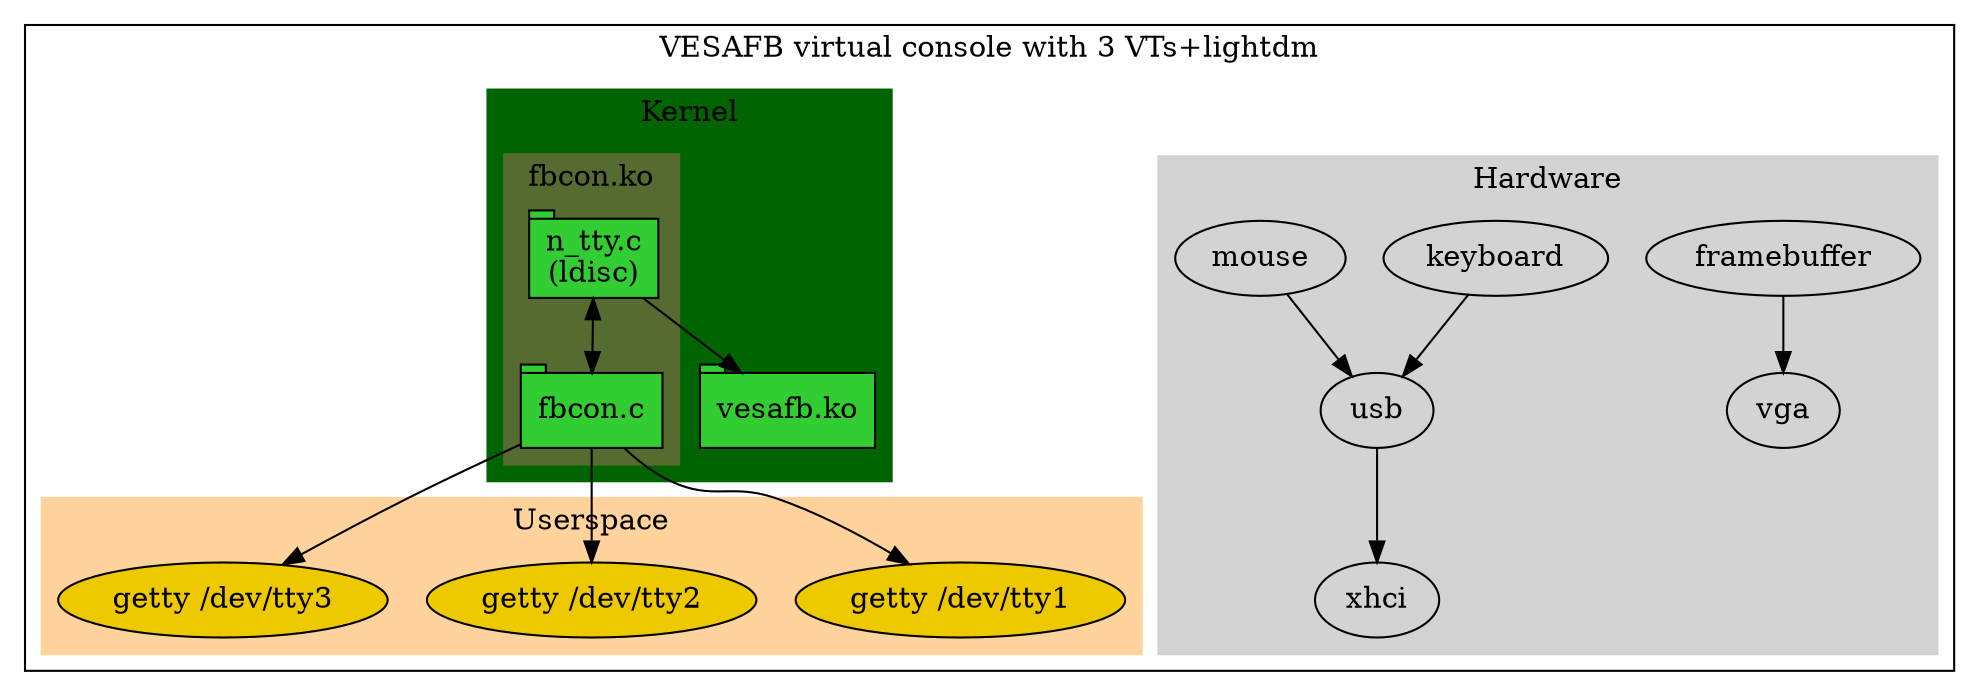 digraph G {
  newrank=true;
  subgraph cluster_vesafb {
    label="VESAFB virtual console with 3 VTs+lightdm";
    subgraph cluster_hardware {
      label="Hardware";
      color=lightgrey;
      style=filled;
      framebuffer->vga
      keyboard->usb
      mouse->usb
      usb->xhci
      { rank=same; vga usb } 
    }
    subgraph cluster_kernel {
      label="Kernel";
      color=darkgreen;
      style=filled;
      subgraph cluster_tty {
        ldisc [ shape=tab style=filled fillcolor=limegreen label="n_tty.c\n(ldisc)" ]
        fbcon [ shape=tab style=filled fillcolor=limegreen label="fbcon.c" ]
        label="fbcon.ko";
        color=darkolivegreen;
        style=filled;
        ldisc->fbcon [dir="both"];  
      }
      vesafb [ shape=tab style=filled fillcolor=limegreen label="vesafb.ko" ]
      ldisc->vesafb
    }
    subgraph cluster_userspace {
      getty1 [ shape=ellipse style=filled fillcolor=gold2 label="getty /dev/tty1" ]
      getty2 [ shape=ellipse style=filled fillcolor=gold2 label="getty /dev/tty2" ]
      getty3 [ shape=ellipse style=filled fillcolor=gold2 label="getty /dev/tty3" ]
      label="Userspace";
      color=burlywood1;
      style=filled;
    }
    fbcon->getty1
    fbcon->getty2
    fbcon->getty3
  }
}
